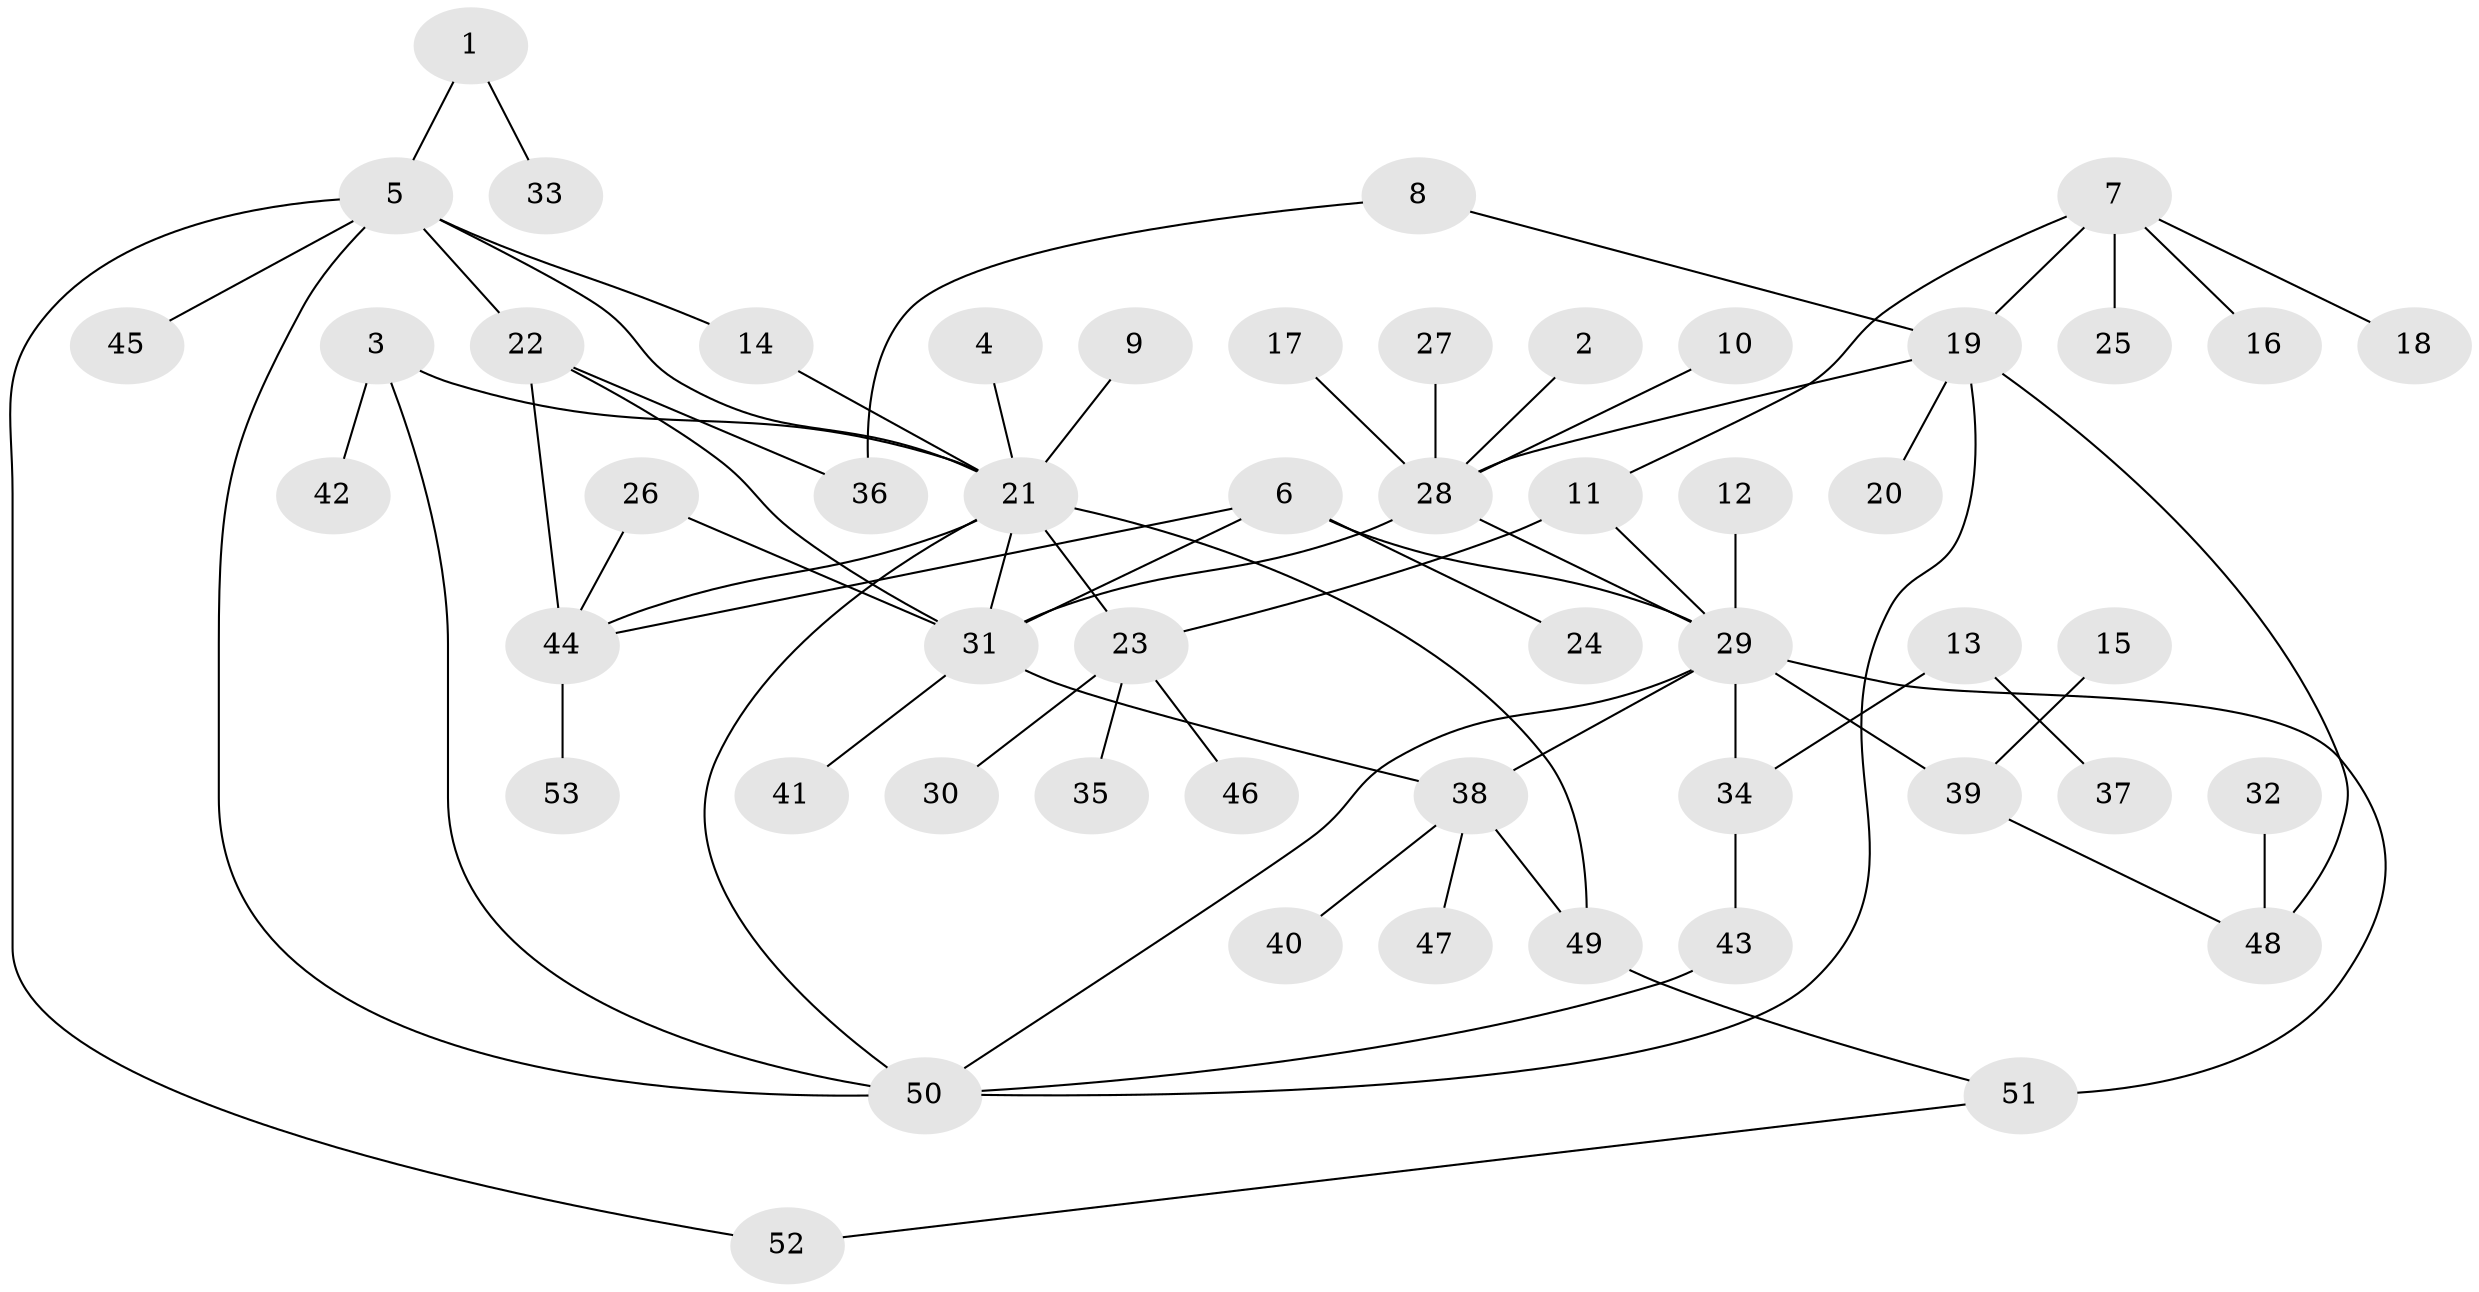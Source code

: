// original degree distribution, {8: 0.009433962264150943, 5: 0.02830188679245283, 13: 0.018867924528301886, 9: 0.018867924528301886, 10: 0.018867924528301886, 1: 0.49056603773584906, 2: 0.24528301886792453, 7: 0.009433962264150943, 6: 0.018867924528301886, 3: 0.09433962264150944, 4: 0.04716981132075472}
// Generated by graph-tools (version 1.1) at 2025/36/03/04/25 23:36:46]
// undirected, 53 vertices, 71 edges
graph export_dot {
  node [color=gray90,style=filled];
  1;
  2;
  3;
  4;
  5;
  6;
  7;
  8;
  9;
  10;
  11;
  12;
  13;
  14;
  15;
  16;
  17;
  18;
  19;
  20;
  21;
  22;
  23;
  24;
  25;
  26;
  27;
  28;
  29;
  30;
  31;
  32;
  33;
  34;
  35;
  36;
  37;
  38;
  39;
  40;
  41;
  42;
  43;
  44;
  45;
  46;
  47;
  48;
  49;
  50;
  51;
  52;
  53;
  1 -- 5 [weight=1.0];
  1 -- 33 [weight=1.0];
  2 -- 28 [weight=1.0];
  3 -- 21 [weight=1.0];
  3 -- 42 [weight=1.0];
  3 -- 50 [weight=1.0];
  4 -- 21 [weight=1.0];
  5 -- 14 [weight=1.0];
  5 -- 21 [weight=1.0];
  5 -- 22 [weight=1.0];
  5 -- 45 [weight=1.0];
  5 -- 50 [weight=1.0];
  5 -- 52 [weight=1.0];
  6 -- 24 [weight=1.0];
  6 -- 29 [weight=2.0];
  6 -- 31 [weight=1.0];
  6 -- 44 [weight=1.0];
  7 -- 11 [weight=1.0];
  7 -- 16 [weight=1.0];
  7 -- 18 [weight=1.0];
  7 -- 19 [weight=1.0];
  7 -- 25 [weight=1.0];
  8 -- 19 [weight=1.0];
  8 -- 36 [weight=1.0];
  9 -- 21 [weight=1.0];
  10 -- 28 [weight=1.0];
  11 -- 23 [weight=1.0];
  11 -- 29 [weight=1.0];
  12 -- 29 [weight=1.0];
  13 -- 34 [weight=1.0];
  13 -- 37 [weight=1.0];
  14 -- 21 [weight=1.0];
  15 -- 39 [weight=1.0];
  17 -- 28 [weight=1.0];
  19 -- 20 [weight=1.0];
  19 -- 28 [weight=1.0];
  19 -- 48 [weight=1.0];
  19 -- 50 [weight=1.0];
  21 -- 23 [weight=1.0];
  21 -- 31 [weight=1.0];
  21 -- 44 [weight=1.0];
  21 -- 49 [weight=1.0];
  21 -- 50 [weight=1.0];
  22 -- 31 [weight=1.0];
  22 -- 36 [weight=1.0];
  22 -- 44 [weight=1.0];
  23 -- 30 [weight=1.0];
  23 -- 35 [weight=1.0];
  23 -- 46 [weight=1.0];
  26 -- 31 [weight=1.0];
  26 -- 44 [weight=1.0];
  27 -- 28 [weight=1.0];
  28 -- 29 [weight=1.0];
  28 -- 31 [weight=1.0];
  29 -- 34 [weight=1.0];
  29 -- 38 [weight=1.0];
  29 -- 39 [weight=1.0];
  29 -- 50 [weight=1.0];
  29 -- 51 [weight=2.0];
  31 -- 38 [weight=1.0];
  31 -- 41 [weight=1.0];
  32 -- 48 [weight=1.0];
  34 -- 43 [weight=1.0];
  38 -- 40 [weight=1.0];
  38 -- 47 [weight=1.0];
  38 -- 49 [weight=1.0];
  39 -- 48 [weight=1.0];
  43 -- 50 [weight=1.0];
  44 -- 53 [weight=1.0];
  49 -- 51 [weight=1.0];
  51 -- 52 [weight=1.0];
}
